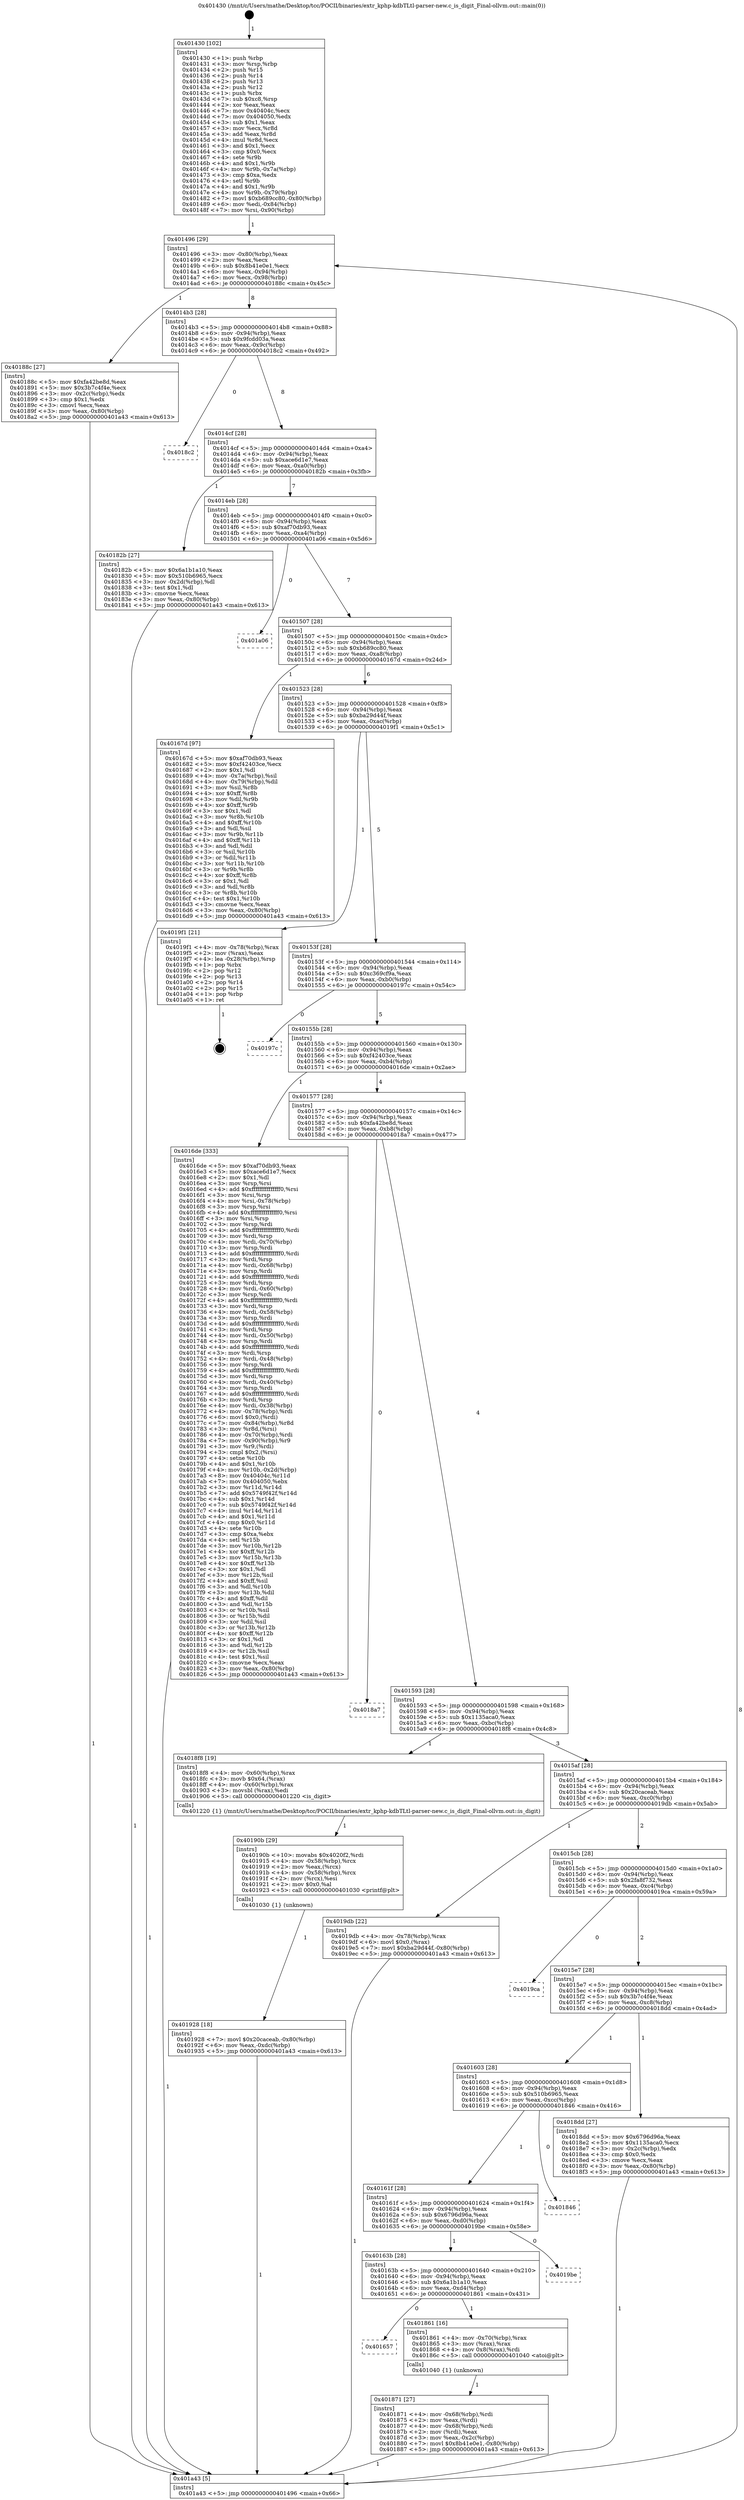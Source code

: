 digraph "0x401430" {
  label = "0x401430 (/mnt/c/Users/mathe/Desktop/tcc/POCII/binaries/extr_kphp-kdbTLtl-parser-new.c_is_digit_Final-ollvm.out::main(0))"
  labelloc = "t"
  node[shape=record]

  Entry [label="",width=0.3,height=0.3,shape=circle,fillcolor=black,style=filled]
  "0x401496" [label="{
     0x401496 [29]\l
     | [instrs]\l
     &nbsp;&nbsp;0x401496 \<+3\>: mov -0x80(%rbp),%eax\l
     &nbsp;&nbsp;0x401499 \<+2\>: mov %eax,%ecx\l
     &nbsp;&nbsp;0x40149b \<+6\>: sub $0x8b41e0e1,%ecx\l
     &nbsp;&nbsp;0x4014a1 \<+6\>: mov %eax,-0x94(%rbp)\l
     &nbsp;&nbsp;0x4014a7 \<+6\>: mov %ecx,-0x98(%rbp)\l
     &nbsp;&nbsp;0x4014ad \<+6\>: je 000000000040188c \<main+0x45c\>\l
  }"]
  "0x40188c" [label="{
     0x40188c [27]\l
     | [instrs]\l
     &nbsp;&nbsp;0x40188c \<+5\>: mov $0xfa42be8d,%eax\l
     &nbsp;&nbsp;0x401891 \<+5\>: mov $0x3b7c4f4e,%ecx\l
     &nbsp;&nbsp;0x401896 \<+3\>: mov -0x2c(%rbp),%edx\l
     &nbsp;&nbsp;0x401899 \<+3\>: cmp $0x1,%edx\l
     &nbsp;&nbsp;0x40189c \<+3\>: cmovl %ecx,%eax\l
     &nbsp;&nbsp;0x40189f \<+3\>: mov %eax,-0x80(%rbp)\l
     &nbsp;&nbsp;0x4018a2 \<+5\>: jmp 0000000000401a43 \<main+0x613\>\l
  }"]
  "0x4014b3" [label="{
     0x4014b3 [28]\l
     | [instrs]\l
     &nbsp;&nbsp;0x4014b3 \<+5\>: jmp 00000000004014b8 \<main+0x88\>\l
     &nbsp;&nbsp;0x4014b8 \<+6\>: mov -0x94(%rbp),%eax\l
     &nbsp;&nbsp;0x4014be \<+5\>: sub $0x9fcdd03a,%eax\l
     &nbsp;&nbsp;0x4014c3 \<+6\>: mov %eax,-0x9c(%rbp)\l
     &nbsp;&nbsp;0x4014c9 \<+6\>: je 00000000004018c2 \<main+0x492\>\l
  }"]
  Exit [label="",width=0.3,height=0.3,shape=circle,fillcolor=black,style=filled,peripheries=2]
  "0x4018c2" [label="{
     0x4018c2\l
  }", style=dashed]
  "0x4014cf" [label="{
     0x4014cf [28]\l
     | [instrs]\l
     &nbsp;&nbsp;0x4014cf \<+5\>: jmp 00000000004014d4 \<main+0xa4\>\l
     &nbsp;&nbsp;0x4014d4 \<+6\>: mov -0x94(%rbp),%eax\l
     &nbsp;&nbsp;0x4014da \<+5\>: sub $0xace6d1e7,%eax\l
     &nbsp;&nbsp;0x4014df \<+6\>: mov %eax,-0xa0(%rbp)\l
     &nbsp;&nbsp;0x4014e5 \<+6\>: je 000000000040182b \<main+0x3fb\>\l
  }"]
  "0x401928" [label="{
     0x401928 [18]\l
     | [instrs]\l
     &nbsp;&nbsp;0x401928 \<+7\>: movl $0x20caceab,-0x80(%rbp)\l
     &nbsp;&nbsp;0x40192f \<+6\>: mov %eax,-0xdc(%rbp)\l
     &nbsp;&nbsp;0x401935 \<+5\>: jmp 0000000000401a43 \<main+0x613\>\l
  }"]
  "0x40182b" [label="{
     0x40182b [27]\l
     | [instrs]\l
     &nbsp;&nbsp;0x40182b \<+5\>: mov $0x6a1b1a10,%eax\l
     &nbsp;&nbsp;0x401830 \<+5\>: mov $0x510b6965,%ecx\l
     &nbsp;&nbsp;0x401835 \<+3\>: mov -0x2d(%rbp),%dl\l
     &nbsp;&nbsp;0x401838 \<+3\>: test $0x1,%dl\l
     &nbsp;&nbsp;0x40183b \<+3\>: cmovne %ecx,%eax\l
     &nbsp;&nbsp;0x40183e \<+3\>: mov %eax,-0x80(%rbp)\l
     &nbsp;&nbsp;0x401841 \<+5\>: jmp 0000000000401a43 \<main+0x613\>\l
  }"]
  "0x4014eb" [label="{
     0x4014eb [28]\l
     | [instrs]\l
     &nbsp;&nbsp;0x4014eb \<+5\>: jmp 00000000004014f0 \<main+0xc0\>\l
     &nbsp;&nbsp;0x4014f0 \<+6\>: mov -0x94(%rbp),%eax\l
     &nbsp;&nbsp;0x4014f6 \<+5\>: sub $0xaf70db93,%eax\l
     &nbsp;&nbsp;0x4014fb \<+6\>: mov %eax,-0xa4(%rbp)\l
     &nbsp;&nbsp;0x401501 \<+6\>: je 0000000000401a06 \<main+0x5d6\>\l
  }"]
  "0x40190b" [label="{
     0x40190b [29]\l
     | [instrs]\l
     &nbsp;&nbsp;0x40190b \<+10\>: movabs $0x4020f2,%rdi\l
     &nbsp;&nbsp;0x401915 \<+4\>: mov -0x58(%rbp),%rcx\l
     &nbsp;&nbsp;0x401919 \<+2\>: mov %eax,(%rcx)\l
     &nbsp;&nbsp;0x40191b \<+4\>: mov -0x58(%rbp),%rcx\l
     &nbsp;&nbsp;0x40191f \<+2\>: mov (%rcx),%esi\l
     &nbsp;&nbsp;0x401921 \<+2\>: mov $0x0,%al\l
     &nbsp;&nbsp;0x401923 \<+5\>: call 0000000000401030 \<printf@plt\>\l
     | [calls]\l
     &nbsp;&nbsp;0x401030 \{1\} (unknown)\l
  }"]
  "0x401a06" [label="{
     0x401a06\l
  }", style=dashed]
  "0x401507" [label="{
     0x401507 [28]\l
     | [instrs]\l
     &nbsp;&nbsp;0x401507 \<+5\>: jmp 000000000040150c \<main+0xdc\>\l
     &nbsp;&nbsp;0x40150c \<+6\>: mov -0x94(%rbp),%eax\l
     &nbsp;&nbsp;0x401512 \<+5\>: sub $0xb689cc80,%eax\l
     &nbsp;&nbsp;0x401517 \<+6\>: mov %eax,-0xa8(%rbp)\l
     &nbsp;&nbsp;0x40151d \<+6\>: je 000000000040167d \<main+0x24d\>\l
  }"]
  "0x401871" [label="{
     0x401871 [27]\l
     | [instrs]\l
     &nbsp;&nbsp;0x401871 \<+4\>: mov -0x68(%rbp),%rdi\l
     &nbsp;&nbsp;0x401875 \<+2\>: mov %eax,(%rdi)\l
     &nbsp;&nbsp;0x401877 \<+4\>: mov -0x68(%rbp),%rdi\l
     &nbsp;&nbsp;0x40187b \<+2\>: mov (%rdi),%eax\l
     &nbsp;&nbsp;0x40187d \<+3\>: mov %eax,-0x2c(%rbp)\l
     &nbsp;&nbsp;0x401880 \<+7\>: movl $0x8b41e0e1,-0x80(%rbp)\l
     &nbsp;&nbsp;0x401887 \<+5\>: jmp 0000000000401a43 \<main+0x613\>\l
  }"]
  "0x40167d" [label="{
     0x40167d [97]\l
     | [instrs]\l
     &nbsp;&nbsp;0x40167d \<+5\>: mov $0xaf70db93,%eax\l
     &nbsp;&nbsp;0x401682 \<+5\>: mov $0xf42403ce,%ecx\l
     &nbsp;&nbsp;0x401687 \<+2\>: mov $0x1,%dl\l
     &nbsp;&nbsp;0x401689 \<+4\>: mov -0x7a(%rbp),%sil\l
     &nbsp;&nbsp;0x40168d \<+4\>: mov -0x79(%rbp),%dil\l
     &nbsp;&nbsp;0x401691 \<+3\>: mov %sil,%r8b\l
     &nbsp;&nbsp;0x401694 \<+4\>: xor $0xff,%r8b\l
     &nbsp;&nbsp;0x401698 \<+3\>: mov %dil,%r9b\l
     &nbsp;&nbsp;0x40169b \<+4\>: xor $0xff,%r9b\l
     &nbsp;&nbsp;0x40169f \<+3\>: xor $0x1,%dl\l
     &nbsp;&nbsp;0x4016a2 \<+3\>: mov %r8b,%r10b\l
     &nbsp;&nbsp;0x4016a5 \<+4\>: and $0xff,%r10b\l
     &nbsp;&nbsp;0x4016a9 \<+3\>: and %dl,%sil\l
     &nbsp;&nbsp;0x4016ac \<+3\>: mov %r9b,%r11b\l
     &nbsp;&nbsp;0x4016af \<+4\>: and $0xff,%r11b\l
     &nbsp;&nbsp;0x4016b3 \<+3\>: and %dl,%dil\l
     &nbsp;&nbsp;0x4016b6 \<+3\>: or %sil,%r10b\l
     &nbsp;&nbsp;0x4016b9 \<+3\>: or %dil,%r11b\l
     &nbsp;&nbsp;0x4016bc \<+3\>: xor %r11b,%r10b\l
     &nbsp;&nbsp;0x4016bf \<+3\>: or %r9b,%r8b\l
     &nbsp;&nbsp;0x4016c2 \<+4\>: xor $0xff,%r8b\l
     &nbsp;&nbsp;0x4016c6 \<+3\>: or $0x1,%dl\l
     &nbsp;&nbsp;0x4016c9 \<+3\>: and %dl,%r8b\l
     &nbsp;&nbsp;0x4016cc \<+3\>: or %r8b,%r10b\l
     &nbsp;&nbsp;0x4016cf \<+4\>: test $0x1,%r10b\l
     &nbsp;&nbsp;0x4016d3 \<+3\>: cmovne %ecx,%eax\l
     &nbsp;&nbsp;0x4016d6 \<+3\>: mov %eax,-0x80(%rbp)\l
     &nbsp;&nbsp;0x4016d9 \<+5\>: jmp 0000000000401a43 \<main+0x613\>\l
  }"]
  "0x401523" [label="{
     0x401523 [28]\l
     | [instrs]\l
     &nbsp;&nbsp;0x401523 \<+5\>: jmp 0000000000401528 \<main+0xf8\>\l
     &nbsp;&nbsp;0x401528 \<+6\>: mov -0x94(%rbp),%eax\l
     &nbsp;&nbsp;0x40152e \<+5\>: sub $0xba29d44f,%eax\l
     &nbsp;&nbsp;0x401533 \<+6\>: mov %eax,-0xac(%rbp)\l
     &nbsp;&nbsp;0x401539 \<+6\>: je 00000000004019f1 \<main+0x5c1\>\l
  }"]
  "0x401a43" [label="{
     0x401a43 [5]\l
     | [instrs]\l
     &nbsp;&nbsp;0x401a43 \<+5\>: jmp 0000000000401496 \<main+0x66\>\l
  }"]
  "0x401430" [label="{
     0x401430 [102]\l
     | [instrs]\l
     &nbsp;&nbsp;0x401430 \<+1\>: push %rbp\l
     &nbsp;&nbsp;0x401431 \<+3\>: mov %rsp,%rbp\l
     &nbsp;&nbsp;0x401434 \<+2\>: push %r15\l
     &nbsp;&nbsp;0x401436 \<+2\>: push %r14\l
     &nbsp;&nbsp;0x401438 \<+2\>: push %r13\l
     &nbsp;&nbsp;0x40143a \<+2\>: push %r12\l
     &nbsp;&nbsp;0x40143c \<+1\>: push %rbx\l
     &nbsp;&nbsp;0x40143d \<+7\>: sub $0xc8,%rsp\l
     &nbsp;&nbsp;0x401444 \<+2\>: xor %eax,%eax\l
     &nbsp;&nbsp;0x401446 \<+7\>: mov 0x40404c,%ecx\l
     &nbsp;&nbsp;0x40144d \<+7\>: mov 0x404050,%edx\l
     &nbsp;&nbsp;0x401454 \<+3\>: sub $0x1,%eax\l
     &nbsp;&nbsp;0x401457 \<+3\>: mov %ecx,%r8d\l
     &nbsp;&nbsp;0x40145a \<+3\>: add %eax,%r8d\l
     &nbsp;&nbsp;0x40145d \<+4\>: imul %r8d,%ecx\l
     &nbsp;&nbsp;0x401461 \<+3\>: and $0x1,%ecx\l
     &nbsp;&nbsp;0x401464 \<+3\>: cmp $0x0,%ecx\l
     &nbsp;&nbsp;0x401467 \<+4\>: sete %r9b\l
     &nbsp;&nbsp;0x40146b \<+4\>: and $0x1,%r9b\l
     &nbsp;&nbsp;0x40146f \<+4\>: mov %r9b,-0x7a(%rbp)\l
     &nbsp;&nbsp;0x401473 \<+3\>: cmp $0xa,%edx\l
     &nbsp;&nbsp;0x401476 \<+4\>: setl %r9b\l
     &nbsp;&nbsp;0x40147a \<+4\>: and $0x1,%r9b\l
     &nbsp;&nbsp;0x40147e \<+4\>: mov %r9b,-0x79(%rbp)\l
     &nbsp;&nbsp;0x401482 \<+7\>: movl $0xb689cc80,-0x80(%rbp)\l
     &nbsp;&nbsp;0x401489 \<+6\>: mov %edi,-0x84(%rbp)\l
     &nbsp;&nbsp;0x40148f \<+7\>: mov %rsi,-0x90(%rbp)\l
  }"]
  "0x401657" [label="{
     0x401657\l
  }", style=dashed]
  "0x4019f1" [label="{
     0x4019f1 [21]\l
     | [instrs]\l
     &nbsp;&nbsp;0x4019f1 \<+4\>: mov -0x78(%rbp),%rax\l
     &nbsp;&nbsp;0x4019f5 \<+2\>: mov (%rax),%eax\l
     &nbsp;&nbsp;0x4019f7 \<+4\>: lea -0x28(%rbp),%rsp\l
     &nbsp;&nbsp;0x4019fb \<+1\>: pop %rbx\l
     &nbsp;&nbsp;0x4019fc \<+2\>: pop %r12\l
     &nbsp;&nbsp;0x4019fe \<+2\>: pop %r13\l
     &nbsp;&nbsp;0x401a00 \<+2\>: pop %r14\l
     &nbsp;&nbsp;0x401a02 \<+2\>: pop %r15\l
     &nbsp;&nbsp;0x401a04 \<+1\>: pop %rbp\l
     &nbsp;&nbsp;0x401a05 \<+1\>: ret\l
  }"]
  "0x40153f" [label="{
     0x40153f [28]\l
     | [instrs]\l
     &nbsp;&nbsp;0x40153f \<+5\>: jmp 0000000000401544 \<main+0x114\>\l
     &nbsp;&nbsp;0x401544 \<+6\>: mov -0x94(%rbp),%eax\l
     &nbsp;&nbsp;0x40154a \<+5\>: sub $0xc369cf9a,%eax\l
     &nbsp;&nbsp;0x40154f \<+6\>: mov %eax,-0xb0(%rbp)\l
     &nbsp;&nbsp;0x401555 \<+6\>: je 000000000040197c \<main+0x54c\>\l
  }"]
  "0x401861" [label="{
     0x401861 [16]\l
     | [instrs]\l
     &nbsp;&nbsp;0x401861 \<+4\>: mov -0x70(%rbp),%rax\l
     &nbsp;&nbsp;0x401865 \<+3\>: mov (%rax),%rax\l
     &nbsp;&nbsp;0x401868 \<+4\>: mov 0x8(%rax),%rdi\l
     &nbsp;&nbsp;0x40186c \<+5\>: call 0000000000401040 \<atoi@plt\>\l
     | [calls]\l
     &nbsp;&nbsp;0x401040 \{1\} (unknown)\l
  }"]
  "0x40197c" [label="{
     0x40197c\l
  }", style=dashed]
  "0x40155b" [label="{
     0x40155b [28]\l
     | [instrs]\l
     &nbsp;&nbsp;0x40155b \<+5\>: jmp 0000000000401560 \<main+0x130\>\l
     &nbsp;&nbsp;0x401560 \<+6\>: mov -0x94(%rbp),%eax\l
     &nbsp;&nbsp;0x401566 \<+5\>: sub $0xf42403ce,%eax\l
     &nbsp;&nbsp;0x40156b \<+6\>: mov %eax,-0xb4(%rbp)\l
     &nbsp;&nbsp;0x401571 \<+6\>: je 00000000004016de \<main+0x2ae\>\l
  }"]
  "0x40163b" [label="{
     0x40163b [28]\l
     | [instrs]\l
     &nbsp;&nbsp;0x40163b \<+5\>: jmp 0000000000401640 \<main+0x210\>\l
     &nbsp;&nbsp;0x401640 \<+6\>: mov -0x94(%rbp),%eax\l
     &nbsp;&nbsp;0x401646 \<+5\>: sub $0x6a1b1a10,%eax\l
     &nbsp;&nbsp;0x40164b \<+6\>: mov %eax,-0xd4(%rbp)\l
     &nbsp;&nbsp;0x401651 \<+6\>: je 0000000000401861 \<main+0x431\>\l
  }"]
  "0x4016de" [label="{
     0x4016de [333]\l
     | [instrs]\l
     &nbsp;&nbsp;0x4016de \<+5\>: mov $0xaf70db93,%eax\l
     &nbsp;&nbsp;0x4016e3 \<+5\>: mov $0xace6d1e7,%ecx\l
     &nbsp;&nbsp;0x4016e8 \<+2\>: mov $0x1,%dl\l
     &nbsp;&nbsp;0x4016ea \<+3\>: mov %rsp,%rsi\l
     &nbsp;&nbsp;0x4016ed \<+4\>: add $0xfffffffffffffff0,%rsi\l
     &nbsp;&nbsp;0x4016f1 \<+3\>: mov %rsi,%rsp\l
     &nbsp;&nbsp;0x4016f4 \<+4\>: mov %rsi,-0x78(%rbp)\l
     &nbsp;&nbsp;0x4016f8 \<+3\>: mov %rsp,%rsi\l
     &nbsp;&nbsp;0x4016fb \<+4\>: add $0xfffffffffffffff0,%rsi\l
     &nbsp;&nbsp;0x4016ff \<+3\>: mov %rsi,%rsp\l
     &nbsp;&nbsp;0x401702 \<+3\>: mov %rsp,%rdi\l
     &nbsp;&nbsp;0x401705 \<+4\>: add $0xfffffffffffffff0,%rdi\l
     &nbsp;&nbsp;0x401709 \<+3\>: mov %rdi,%rsp\l
     &nbsp;&nbsp;0x40170c \<+4\>: mov %rdi,-0x70(%rbp)\l
     &nbsp;&nbsp;0x401710 \<+3\>: mov %rsp,%rdi\l
     &nbsp;&nbsp;0x401713 \<+4\>: add $0xfffffffffffffff0,%rdi\l
     &nbsp;&nbsp;0x401717 \<+3\>: mov %rdi,%rsp\l
     &nbsp;&nbsp;0x40171a \<+4\>: mov %rdi,-0x68(%rbp)\l
     &nbsp;&nbsp;0x40171e \<+3\>: mov %rsp,%rdi\l
     &nbsp;&nbsp;0x401721 \<+4\>: add $0xfffffffffffffff0,%rdi\l
     &nbsp;&nbsp;0x401725 \<+3\>: mov %rdi,%rsp\l
     &nbsp;&nbsp;0x401728 \<+4\>: mov %rdi,-0x60(%rbp)\l
     &nbsp;&nbsp;0x40172c \<+3\>: mov %rsp,%rdi\l
     &nbsp;&nbsp;0x40172f \<+4\>: add $0xfffffffffffffff0,%rdi\l
     &nbsp;&nbsp;0x401733 \<+3\>: mov %rdi,%rsp\l
     &nbsp;&nbsp;0x401736 \<+4\>: mov %rdi,-0x58(%rbp)\l
     &nbsp;&nbsp;0x40173a \<+3\>: mov %rsp,%rdi\l
     &nbsp;&nbsp;0x40173d \<+4\>: add $0xfffffffffffffff0,%rdi\l
     &nbsp;&nbsp;0x401741 \<+3\>: mov %rdi,%rsp\l
     &nbsp;&nbsp;0x401744 \<+4\>: mov %rdi,-0x50(%rbp)\l
     &nbsp;&nbsp;0x401748 \<+3\>: mov %rsp,%rdi\l
     &nbsp;&nbsp;0x40174b \<+4\>: add $0xfffffffffffffff0,%rdi\l
     &nbsp;&nbsp;0x40174f \<+3\>: mov %rdi,%rsp\l
     &nbsp;&nbsp;0x401752 \<+4\>: mov %rdi,-0x48(%rbp)\l
     &nbsp;&nbsp;0x401756 \<+3\>: mov %rsp,%rdi\l
     &nbsp;&nbsp;0x401759 \<+4\>: add $0xfffffffffffffff0,%rdi\l
     &nbsp;&nbsp;0x40175d \<+3\>: mov %rdi,%rsp\l
     &nbsp;&nbsp;0x401760 \<+4\>: mov %rdi,-0x40(%rbp)\l
     &nbsp;&nbsp;0x401764 \<+3\>: mov %rsp,%rdi\l
     &nbsp;&nbsp;0x401767 \<+4\>: add $0xfffffffffffffff0,%rdi\l
     &nbsp;&nbsp;0x40176b \<+3\>: mov %rdi,%rsp\l
     &nbsp;&nbsp;0x40176e \<+4\>: mov %rdi,-0x38(%rbp)\l
     &nbsp;&nbsp;0x401772 \<+4\>: mov -0x78(%rbp),%rdi\l
     &nbsp;&nbsp;0x401776 \<+6\>: movl $0x0,(%rdi)\l
     &nbsp;&nbsp;0x40177c \<+7\>: mov -0x84(%rbp),%r8d\l
     &nbsp;&nbsp;0x401783 \<+3\>: mov %r8d,(%rsi)\l
     &nbsp;&nbsp;0x401786 \<+4\>: mov -0x70(%rbp),%rdi\l
     &nbsp;&nbsp;0x40178a \<+7\>: mov -0x90(%rbp),%r9\l
     &nbsp;&nbsp;0x401791 \<+3\>: mov %r9,(%rdi)\l
     &nbsp;&nbsp;0x401794 \<+3\>: cmpl $0x2,(%rsi)\l
     &nbsp;&nbsp;0x401797 \<+4\>: setne %r10b\l
     &nbsp;&nbsp;0x40179b \<+4\>: and $0x1,%r10b\l
     &nbsp;&nbsp;0x40179f \<+4\>: mov %r10b,-0x2d(%rbp)\l
     &nbsp;&nbsp;0x4017a3 \<+8\>: mov 0x40404c,%r11d\l
     &nbsp;&nbsp;0x4017ab \<+7\>: mov 0x404050,%ebx\l
     &nbsp;&nbsp;0x4017b2 \<+3\>: mov %r11d,%r14d\l
     &nbsp;&nbsp;0x4017b5 \<+7\>: add $0x5749f42f,%r14d\l
     &nbsp;&nbsp;0x4017bc \<+4\>: sub $0x1,%r14d\l
     &nbsp;&nbsp;0x4017c0 \<+7\>: sub $0x5749f42f,%r14d\l
     &nbsp;&nbsp;0x4017c7 \<+4\>: imul %r14d,%r11d\l
     &nbsp;&nbsp;0x4017cb \<+4\>: and $0x1,%r11d\l
     &nbsp;&nbsp;0x4017cf \<+4\>: cmp $0x0,%r11d\l
     &nbsp;&nbsp;0x4017d3 \<+4\>: sete %r10b\l
     &nbsp;&nbsp;0x4017d7 \<+3\>: cmp $0xa,%ebx\l
     &nbsp;&nbsp;0x4017da \<+4\>: setl %r15b\l
     &nbsp;&nbsp;0x4017de \<+3\>: mov %r10b,%r12b\l
     &nbsp;&nbsp;0x4017e1 \<+4\>: xor $0xff,%r12b\l
     &nbsp;&nbsp;0x4017e5 \<+3\>: mov %r15b,%r13b\l
     &nbsp;&nbsp;0x4017e8 \<+4\>: xor $0xff,%r13b\l
     &nbsp;&nbsp;0x4017ec \<+3\>: xor $0x1,%dl\l
     &nbsp;&nbsp;0x4017ef \<+3\>: mov %r12b,%sil\l
     &nbsp;&nbsp;0x4017f2 \<+4\>: and $0xff,%sil\l
     &nbsp;&nbsp;0x4017f6 \<+3\>: and %dl,%r10b\l
     &nbsp;&nbsp;0x4017f9 \<+3\>: mov %r13b,%dil\l
     &nbsp;&nbsp;0x4017fc \<+4\>: and $0xff,%dil\l
     &nbsp;&nbsp;0x401800 \<+3\>: and %dl,%r15b\l
     &nbsp;&nbsp;0x401803 \<+3\>: or %r10b,%sil\l
     &nbsp;&nbsp;0x401806 \<+3\>: or %r15b,%dil\l
     &nbsp;&nbsp;0x401809 \<+3\>: xor %dil,%sil\l
     &nbsp;&nbsp;0x40180c \<+3\>: or %r13b,%r12b\l
     &nbsp;&nbsp;0x40180f \<+4\>: xor $0xff,%r12b\l
     &nbsp;&nbsp;0x401813 \<+3\>: or $0x1,%dl\l
     &nbsp;&nbsp;0x401816 \<+3\>: and %dl,%r12b\l
     &nbsp;&nbsp;0x401819 \<+3\>: or %r12b,%sil\l
     &nbsp;&nbsp;0x40181c \<+4\>: test $0x1,%sil\l
     &nbsp;&nbsp;0x401820 \<+3\>: cmovne %ecx,%eax\l
     &nbsp;&nbsp;0x401823 \<+3\>: mov %eax,-0x80(%rbp)\l
     &nbsp;&nbsp;0x401826 \<+5\>: jmp 0000000000401a43 \<main+0x613\>\l
  }"]
  "0x401577" [label="{
     0x401577 [28]\l
     | [instrs]\l
     &nbsp;&nbsp;0x401577 \<+5\>: jmp 000000000040157c \<main+0x14c\>\l
     &nbsp;&nbsp;0x40157c \<+6\>: mov -0x94(%rbp),%eax\l
     &nbsp;&nbsp;0x401582 \<+5\>: sub $0xfa42be8d,%eax\l
     &nbsp;&nbsp;0x401587 \<+6\>: mov %eax,-0xb8(%rbp)\l
     &nbsp;&nbsp;0x40158d \<+6\>: je 00000000004018a7 \<main+0x477\>\l
  }"]
  "0x4019be" [label="{
     0x4019be\l
  }", style=dashed]
  "0x40161f" [label="{
     0x40161f [28]\l
     | [instrs]\l
     &nbsp;&nbsp;0x40161f \<+5\>: jmp 0000000000401624 \<main+0x1f4\>\l
     &nbsp;&nbsp;0x401624 \<+6\>: mov -0x94(%rbp),%eax\l
     &nbsp;&nbsp;0x40162a \<+5\>: sub $0x6796d96a,%eax\l
     &nbsp;&nbsp;0x40162f \<+6\>: mov %eax,-0xd0(%rbp)\l
     &nbsp;&nbsp;0x401635 \<+6\>: je 00000000004019be \<main+0x58e\>\l
  }"]
  "0x4018a7" [label="{
     0x4018a7\l
  }", style=dashed]
  "0x401593" [label="{
     0x401593 [28]\l
     | [instrs]\l
     &nbsp;&nbsp;0x401593 \<+5\>: jmp 0000000000401598 \<main+0x168\>\l
     &nbsp;&nbsp;0x401598 \<+6\>: mov -0x94(%rbp),%eax\l
     &nbsp;&nbsp;0x40159e \<+5\>: sub $0x1135aca0,%eax\l
     &nbsp;&nbsp;0x4015a3 \<+6\>: mov %eax,-0xbc(%rbp)\l
     &nbsp;&nbsp;0x4015a9 \<+6\>: je 00000000004018f8 \<main+0x4c8\>\l
  }"]
  "0x401846" [label="{
     0x401846\l
  }", style=dashed]
  "0x4018f8" [label="{
     0x4018f8 [19]\l
     | [instrs]\l
     &nbsp;&nbsp;0x4018f8 \<+4\>: mov -0x60(%rbp),%rax\l
     &nbsp;&nbsp;0x4018fc \<+3\>: movb $0x64,(%rax)\l
     &nbsp;&nbsp;0x4018ff \<+4\>: mov -0x60(%rbp),%rax\l
     &nbsp;&nbsp;0x401903 \<+3\>: movsbl (%rax),%edi\l
     &nbsp;&nbsp;0x401906 \<+5\>: call 0000000000401220 \<is_digit\>\l
     | [calls]\l
     &nbsp;&nbsp;0x401220 \{1\} (/mnt/c/Users/mathe/Desktop/tcc/POCII/binaries/extr_kphp-kdbTLtl-parser-new.c_is_digit_Final-ollvm.out::is_digit)\l
  }"]
  "0x4015af" [label="{
     0x4015af [28]\l
     | [instrs]\l
     &nbsp;&nbsp;0x4015af \<+5\>: jmp 00000000004015b4 \<main+0x184\>\l
     &nbsp;&nbsp;0x4015b4 \<+6\>: mov -0x94(%rbp),%eax\l
     &nbsp;&nbsp;0x4015ba \<+5\>: sub $0x20caceab,%eax\l
     &nbsp;&nbsp;0x4015bf \<+6\>: mov %eax,-0xc0(%rbp)\l
     &nbsp;&nbsp;0x4015c5 \<+6\>: je 00000000004019db \<main+0x5ab\>\l
  }"]
  "0x401603" [label="{
     0x401603 [28]\l
     | [instrs]\l
     &nbsp;&nbsp;0x401603 \<+5\>: jmp 0000000000401608 \<main+0x1d8\>\l
     &nbsp;&nbsp;0x401608 \<+6\>: mov -0x94(%rbp),%eax\l
     &nbsp;&nbsp;0x40160e \<+5\>: sub $0x510b6965,%eax\l
     &nbsp;&nbsp;0x401613 \<+6\>: mov %eax,-0xcc(%rbp)\l
     &nbsp;&nbsp;0x401619 \<+6\>: je 0000000000401846 \<main+0x416\>\l
  }"]
  "0x4019db" [label="{
     0x4019db [22]\l
     | [instrs]\l
     &nbsp;&nbsp;0x4019db \<+4\>: mov -0x78(%rbp),%rax\l
     &nbsp;&nbsp;0x4019df \<+6\>: movl $0x0,(%rax)\l
     &nbsp;&nbsp;0x4019e5 \<+7\>: movl $0xba29d44f,-0x80(%rbp)\l
     &nbsp;&nbsp;0x4019ec \<+5\>: jmp 0000000000401a43 \<main+0x613\>\l
  }"]
  "0x4015cb" [label="{
     0x4015cb [28]\l
     | [instrs]\l
     &nbsp;&nbsp;0x4015cb \<+5\>: jmp 00000000004015d0 \<main+0x1a0\>\l
     &nbsp;&nbsp;0x4015d0 \<+6\>: mov -0x94(%rbp),%eax\l
     &nbsp;&nbsp;0x4015d6 \<+5\>: sub $0x2fa8f732,%eax\l
     &nbsp;&nbsp;0x4015db \<+6\>: mov %eax,-0xc4(%rbp)\l
     &nbsp;&nbsp;0x4015e1 \<+6\>: je 00000000004019ca \<main+0x59a\>\l
  }"]
  "0x4018dd" [label="{
     0x4018dd [27]\l
     | [instrs]\l
     &nbsp;&nbsp;0x4018dd \<+5\>: mov $0x6796d96a,%eax\l
     &nbsp;&nbsp;0x4018e2 \<+5\>: mov $0x1135aca0,%ecx\l
     &nbsp;&nbsp;0x4018e7 \<+3\>: mov -0x2c(%rbp),%edx\l
     &nbsp;&nbsp;0x4018ea \<+3\>: cmp $0x0,%edx\l
     &nbsp;&nbsp;0x4018ed \<+3\>: cmove %ecx,%eax\l
     &nbsp;&nbsp;0x4018f0 \<+3\>: mov %eax,-0x80(%rbp)\l
     &nbsp;&nbsp;0x4018f3 \<+5\>: jmp 0000000000401a43 \<main+0x613\>\l
  }"]
  "0x4019ca" [label="{
     0x4019ca\l
  }", style=dashed]
  "0x4015e7" [label="{
     0x4015e7 [28]\l
     | [instrs]\l
     &nbsp;&nbsp;0x4015e7 \<+5\>: jmp 00000000004015ec \<main+0x1bc\>\l
     &nbsp;&nbsp;0x4015ec \<+6\>: mov -0x94(%rbp),%eax\l
     &nbsp;&nbsp;0x4015f2 \<+5\>: sub $0x3b7c4f4e,%eax\l
     &nbsp;&nbsp;0x4015f7 \<+6\>: mov %eax,-0xc8(%rbp)\l
     &nbsp;&nbsp;0x4015fd \<+6\>: je 00000000004018dd \<main+0x4ad\>\l
  }"]
  Entry -> "0x401430" [label=" 1"]
  "0x401496" -> "0x40188c" [label=" 1"]
  "0x401496" -> "0x4014b3" [label=" 8"]
  "0x4019f1" -> Exit [label=" 1"]
  "0x4014b3" -> "0x4018c2" [label=" 0"]
  "0x4014b3" -> "0x4014cf" [label=" 8"]
  "0x4019db" -> "0x401a43" [label=" 1"]
  "0x4014cf" -> "0x40182b" [label=" 1"]
  "0x4014cf" -> "0x4014eb" [label=" 7"]
  "0x401928" -> "0x401a43" [label=" 1"]
  "0x4014eb" -> "0x401a06" [label=" 0"]
  "0x4014eb" -> "0x401507" [label=" 7"]
  "0x40190b" -> "0x401928" [label=" 1"]
  "0x401507" -> "0x40167d" [label=" 1"]
  "0x401507" -> "0x401523" [label=" 6"]
  "0x40167d" -> "0x401a43" [label=" 1"]
  "0x401430" -> "0x401496" [label=" 1"]
  "0x401a43" -> "0x401496" [label=" 8"]
  "0x4018f8" -> "0x40190b" [label=" 1"]
  "0x401523" -> "0x4019f1" [label=" 1"]
  "0x401523" -> "0x40153f" [label=" 5"]
  "0x4018dd" -> "0x401a43" [label=" 1"]
  "0x40153f" -> "0x40197c" [label=" 0"]
  "0x40153f" -> "0x40155b" [label=" 5"]
  "0x40188c" -> "0x401a43" [label=" 1"]
  "0x40155b" -> "0x4016de" [label=" 1"]
  "0x40155b" -> "0x401577" [label=" 4"]
  "0x401861" -> "0x401871" [label=" 1"]
  "0x4016de" -> "0x401a43" [label=" 1"]
  "0x40182b" -> "0x401a43" [label=" 1"]
  "0x40163b" -> "0x401657" [label=" 0"]
  "0x401577" -> "0x4018a7" [label=" 0"]
  "0x401577" -> "0x401593" [label=" 4"]
  "0x401871" -> "0x401a43" [label=" 1"]
  "0x401593" -> "0x4018f8" [label=" 1"]
  "0x401593" -> "0x4015af" [label=" 3"]
  "0x40161f" -> "0x40163b" [label=" 1"]
  "0x4015af" -> "0x4019db" [label=" 1"]
  "0x4015af" -> "0x4015cb" [label=" 2"]
  "0x40163b" -> "0x401861" [label=" 1"]
  "0x4015cb" -> "0x4019ca" [label=" 0"]
  "0x4015cb" -> "0x4015e7" [label=" 2"]
  "0x401603" -> "0x40161f" [label=" 1"]
  "0x4015e7" -> "0x4018dd" [label=" 1"]
  "0x4015e7" -> "0x401603" [label=" 1"]
  "0x40161f" -> "0x4019be" [label=" 0"]
  "0x401603" -> "0x401846" [label=" 0"]
}
